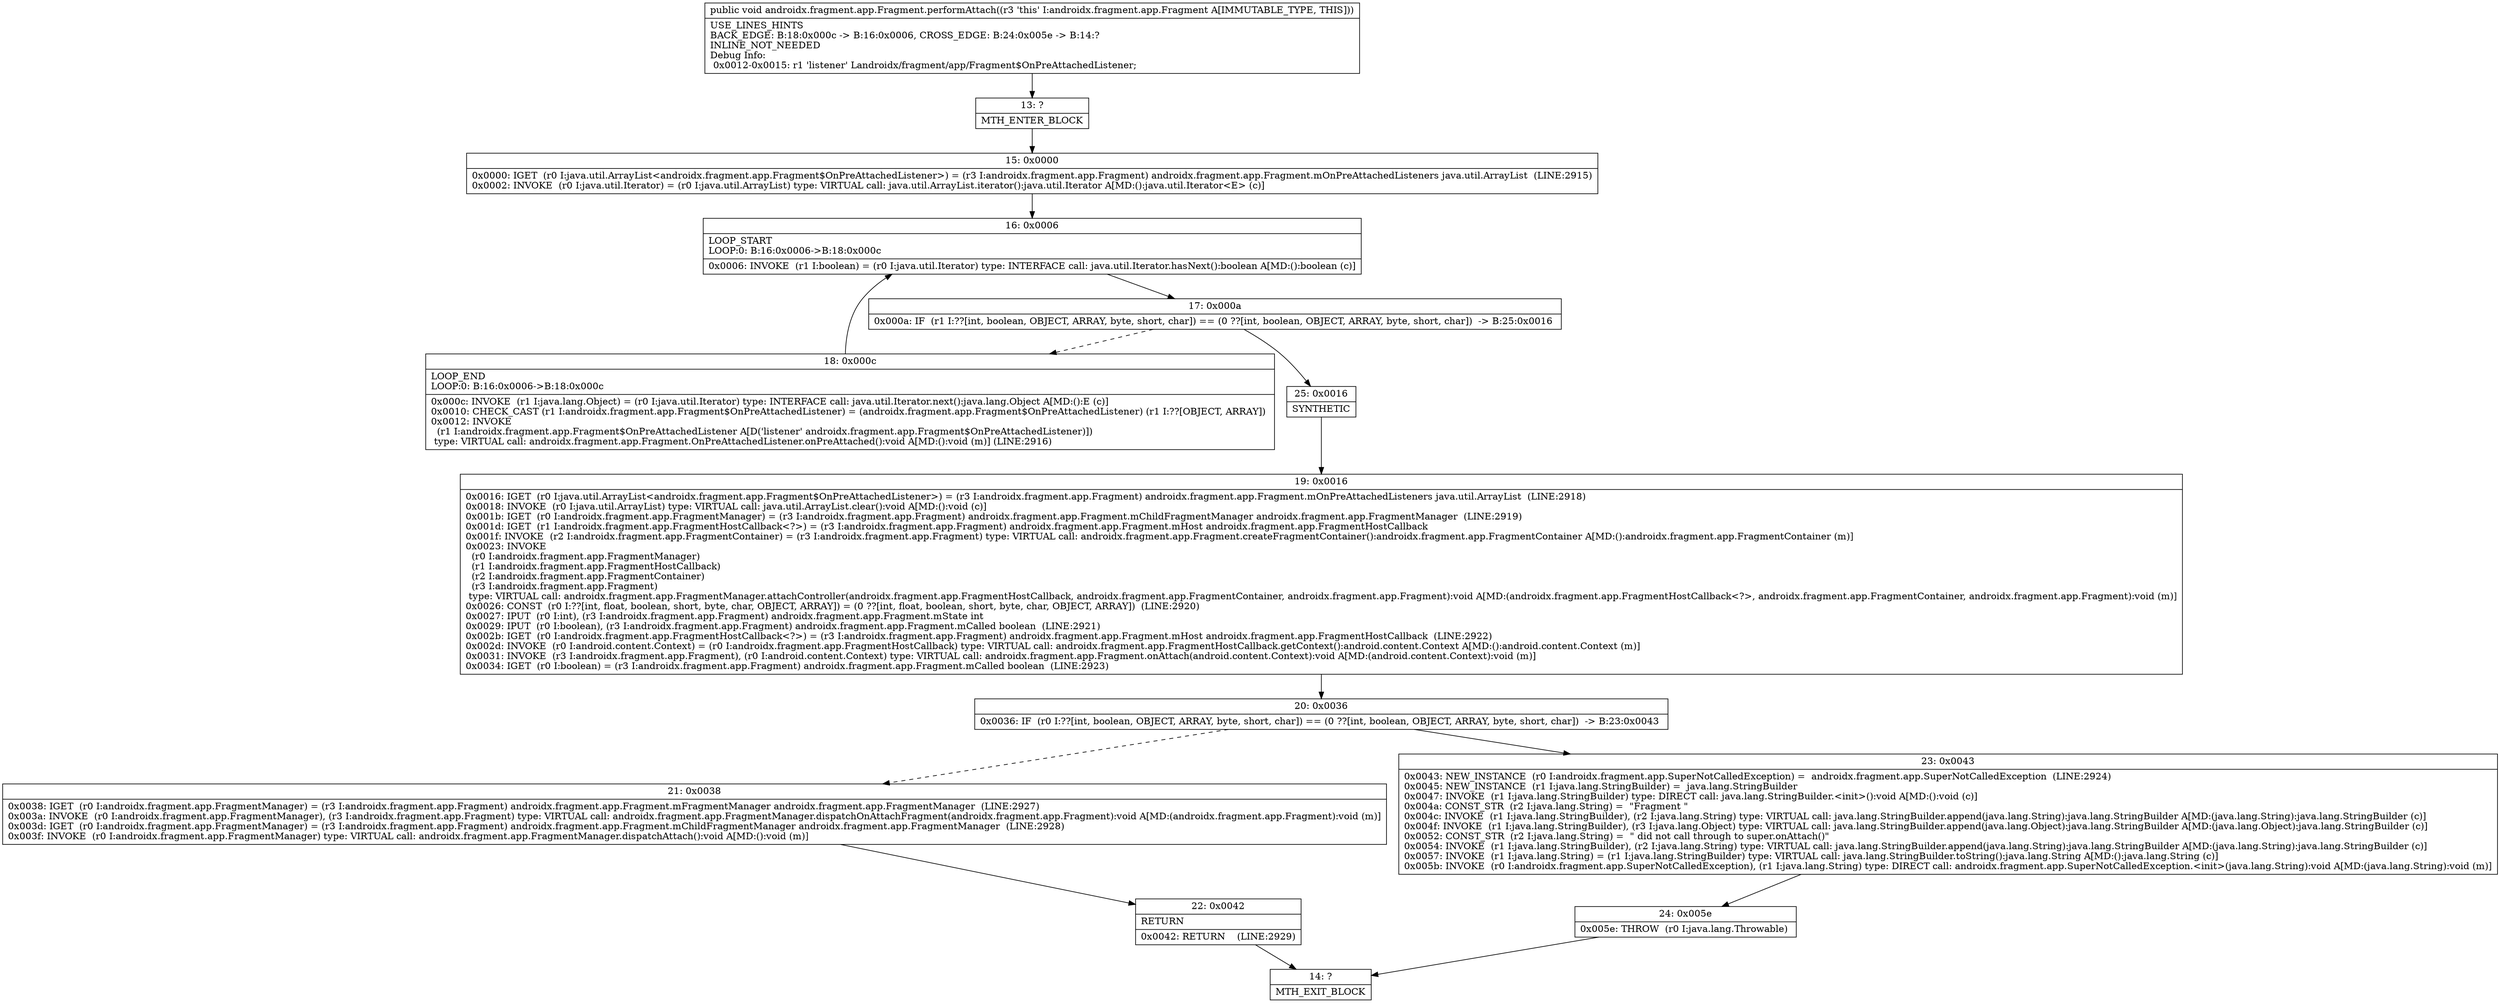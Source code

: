 digraph "CFG forandroidx.fragment.app.Fragment.performAttach()V" {
Node_13 [shape=record,label="{13\:\ ?|MTH_ENTER_BLOCK\l}"];
Node_15 [shape=record,label="{15\:\ 0x0000|0x0000: IGET  (r0 I:java.util.ArrayList\<androidx.fragment.app.Fragment$OnPreAttachedListener\>) = (r3 I:androidx.fragment.app.Fragment) androidx.fragment.app.Fragment.mOnPreAttachedListeners java.util.ArrayList  (LINE:2915)\l0x0002: INVOKE  (r0 I:java.util.Iterator) = (r0 I:java.util.ArrayList) type: VIRTUAL call: java.util.ArrayList.iterator():java.util.Iterator A[MD:():java.util.Iterator\<E\> (c)]\l}"];
Node_16 [shape=record,label="{16\:\ 0x0006|LOOP_START\lLOOP:0: B:16:0x0006\-\>B:18:0x000c\l|0x0006: INVOKE  (r1 I:boolean) = (r0 I:java.util.Iterator) type: INTERFACE call: java.util.Iterator.hasNext():boolean A[MD:():boolean (c)]\l}"];
Node_17 [shape=record,label="{17\:\ 0x000a|0x000a: IF  (r1 I:??[int, boolean, OBJECT, ARRAY, byte, short, char]) == (0 ??[int, boolean, OBJECT, ARRAY, byte, short, char])  \-\> B:25:0x0016 \l}"];
Node_18 [shape=record,label="{18\:\ 0x000c|LOOP_END\lLOOP:0: B:16:0x0006\-\>B:18:0x000c\l|0x000c: INVOKE  (r1 I:java.lang.Object) = (r0 I:java.util.Iterator) type: INTERFACE call: java.util.Iterator.next():java.lang.Object A[MD:():E (c)]\l0x0010: CHECK_CAST (r1 I:androidx.fragment.app.Fragment$OnPreAttachedListener) = (androidx.fragment.app.Fragment$OnPreAttachedListener) (r1 I:??[OBJECT, ARRAY]) \l0x0012: INVOKE  \l  (r1 I:androidx.fragment.app.Fragment$OnPreAttachedListener A[D('listener' androidx.fragment.app.Fragment$OnPreAttachedListener)])\l type: VIRTUAL call: androidx.fragment.app.Fragment.OnPreAttachedListener.onPreAttached():void A[MD:():void (m)] (LINE:2916)\l}"];
Node_25 [shape=record,label="{25\:\ 0x0016|SYNTHETIC\l}"];
Node_19 [shape=record,label="{19\:\ 0x0016|0x0016: IGET  (r0 I:java.util.ArrayList\<androidx.fragment.app.Fragment$OnPreAttachedListener\>) = (r3 I:androidx.fragment.app.Fragment) androidx.fragment.app.Fragment.mOnPreAttachedListeners java.util.ArrayList  (LINE:2918)\l0x0018: INVOKE  (r0 I:java.util.ArrayList) type: VIRTUAL call: java.util.ArrayList.clear():void A[MD:():void (c)]\l0x001b: IGET  (r0 I:androidx.fragment.app.FragmentManager) = (r3 I:androidx.fragment.app.Fragment) androidx.fragment.app.Fragment.mChildFragmentManager androidx.fragment.app.FragmentManager  (LINE:2919)\l0x001d: IGET  (r1 I:androidx.fragment.app.FragmentHostCallback\<?\>) = (r3 I:androidx.fragment.app.Fragment) androidx.fragment.app.Fragment.mHost androidx.fragment.app.FragmentHostCallback \l0x001f: INVOKE  (r2 I:androidx.fragment.app.FragmentContainer) = (r3 I:androidx.fragment.app.Fragment) type: VIRTUAL call: androidx.fragment.app.Fragment.createFragmentContainer():androidx.fragment.app.FragmentContainer A[MD:():androidx.fragment.app.FragmentContainer (m)]\l0x0023: INVOKE  \l  (r0 I:androidx.fragment.app.FragmentManager)\l  (r1 I:androidx.fragment.app.FragmentHostCallback)\l  (r2 I:androidx.fragment.app.FragmentContainer)\l  (r3 I:androidx.fragment.app.Fragment)\l type: VIRTUAL call: androidx.fragment.app.FragmentManager.attachController(androidx.fragment.app.FragmentHostCallback, androidx.fragment.app.FragmentContainer, androidx.fragment.app.Fragment):void A[MD:(androidx.fragment.app.FragmentHostCallback\<?\>, androidx.fragment.app.FragmentContainer, androidx.fragment.app.Fragment):void (m)]\l0x0026: CONST  (r0 I:??[int, float, boolean, short, byte, char, OBJECT, ARRAY]) = (0 ??[int, float, boolean, short, byte, char, OBJECT, ARRAY])  (LINE:2920)\l0x0027: IPUT  (r0 I:int), (r3 I:androidx.fragment.app.Fragment) androidx.fragment.app.Fragment.mState int \l0x0029: IPUT  (r0 I:boolean), (r3 I:androidx.fragment.app.Fragment) androidx.fragment.app.Fragment.mCalled boolean  (LINE:2921)\l0x002b: IGET  (r0 I:androidx.fragment.app.FragmentHostCallback\<?\>) = (r3 I:androidx.fragment.app.Fragment) androidx.fragment.app.Fragment.mHost androidx.fragment.app.FragmentHostCallback  (LINE:2922)\l0x002d: INVOKE  (r0 I:android.content.Context) = (r0 I:androidx.fragment.app.FragmentHostCallback) type: VIRTUAL call: androidx.fragment.app.FragmentHostCallback.getContext():android.content.Context A[MD:():android.content.Context (m)]\l0x0031: INVOKE  (r3 I:androidx.fragment.app.Fragment), (r0 I:android.content.Context) type: VIRTUAL call: androidx.fragment.app.Fragment.onAttach(android.content.Context):void A[MD:(android.content.Context):void (m)]\l0x0034: IGET  (r0 I:boolean) = (r3 I:androidx.fragment.app.Fragment) androidx.fragment.app.Fragment.mCalled boolean  (LINE:2923)\l}"];
Node_20 [shape=record,label="{20\:\ 0x0036|0x0036: IF  (r0 I:??[int, boolean, OBJECT, ARRAY, byte, short, char]) == (0 ??[int, boolean, OBJECT, ARRAY, byte, short, char])  \-\> B:23:0x0043 \l}"];
Node_21 [shape=record,label="{21\:\ 0x0038|0x0038: IGET  (r0 I:androidx.fragment.app.FragmentManager) = (r3 I:androidx.fragment.app.Fragment) androidx.fragment.app.Fragment.mFragmentManager androidx.fragment.app.FragmentManager  (LINE:2927)\l0x003a: INVOKE  (r0 I:androidx.fragment.app.FragmentManager), (r3 I:androidx.fragment.app.Fragment) type: VIRTUAL call: androidx.fragment.app.FragmentManager.dispatchOnAttachFragment(androidx.fragment.app.Fragment):void A[MD:(androidx.fragment.app.Fragment):void (m)]\l0x003d: IGET  (r0 I:androidx.fragment.app.FragmentManager) = (r3 I:androidx.fragment.app.Fragment) androidx.fragment.app.Fragment.mChildFragmentManager androidx.fragment.app.FragmentManager  (LINE:2928)\l0x003f: INVOKE  (r0 I:androidx.fragment.app.FragmentManager) type: VIRTUAL call: androidx.fragment.app.FragmentManager.dispatchAttach():void A[MD:():void (m)]\l}"];
Node_22 [shape=record,label="{22\:\ 0x0042|RETURN\l|0x0042: RETURN    (LINE:2929)\l}"];
Node_14 [shape=record,label="{14\:\ ?|MTH_EXIT_BLOCK\l}"];
Node_23 [shape=record,label="{23\:\ 0x0043|0x0043: NEW_INSTANCE  (r0 I:androidx.fragment.app.SuperNotCalledException) =  androidx.fragment.app.SuperNotCalledException  (LINE:2924)\l0x0045: NEW_INSTANCE  (r1 I:java.lang.StringBuilder) =  java.lang.StringBuilder \l0x0047: INVOKE  (r1 I:java.lang.StringBuilder) type: DIRECT call: java.lang.StringBuilder.\<init\>():void A[MD:():void (c)]\l0x004a: CONST_STR  (r2 I:java.lang.String) =  \"Fragment \" \l0x004c: INVOKE  (r1 I:java.lang.StringBuilder), (r2 I:java.lang.String) type: VIRTUAL call: java.lang.StringBuilder.append(java.lang.String):java.lang.StringBuilder A[MD:(java.lang.String):java.lang.StringBuilder (c)]\l0x004f: INVOKE  (r1 I:java.lang.StringBuilder), (r3 I:java.lang.Object) type: VIRTUAL call: java.lang.StringBuilder.append(java.lang.Object):java.lang.StringBuilder A[MD:(java.lang.Object):java.lang.StringBuilder (c)]\l0x0052: CONST_STR  (r2 I:java.lang.String) =  \" did not call through to super.onAttach()\" \l0x0054: INVOKE  (r1 I:java.lang.StringBuilder), (r2 I:java.lang.String) type: VIRTUAL call: java.lang.StringBuilder.append(java.lang.String):java.lang.StringBuilder A[MD:(java.lang.String):java.lang.StringBuilder (c)]\l0x0057: INVOKE  (r1 I:java.lang.String) = (r1 I:java.lang.StringBuilder) type: VIRTUAL call: java.lang.StringBuilder.toString():java.lang.String A[MD:():java.lang.String (c)]\l0x005b: INVOKE  (r0 I:androidx.fragment.app.SuperNotCalledException), (r1 I:java.lang.String) type: DIRECT call: androidx.fragment.app.SuperNotCalledException.\<init\>(java.lang.String):void A[MD:(java.lang.String):void (m)]\l}"];
Node_24 [shape=record,label="{24\:\ 0x005e|0x005e: THROW  (r0 I:java.lang.Throwable) \l}"];
MethodNode[shape=record,label="{public void androidx.fragment.app.Fragment.performAttach((r3 'this' I:androidx.fragment.app.Fragment A[IMMUTABLE_TYPE, THIS]))  | USE_LINES_HINTS\lBACK_EDGE: B:18:0x000c \-\> B:16:0x0006, CROSS_EDGE: B:24:0x005e \-\> B:14:?\lINLINE_NOT_NEEDED\lDebug Info:\l  0x0012\-0x0015: r1 'listener' Landroidx\/fragment\/app\/Fragment$OnPreAttachedListener;\l}"];
MethodNode -> Node_13;Node_13 -> Node_15;
Node_15 -> Node_16;
Node_16 -> Node_17;
Node_17 -> Node_18[style=dashed];
Node_17 -> Node_25;
Node_18 -> Node_16;
Node_25 -> Node_19;
Node_19 -> Node_20;
Node_20 -> Node_21[style=dashed];
Node_20 -> Node_23;
Node_21 -> Node_22;
Node_22 -> Node_14;
Node_23 -> Node_24;
Node_24 -> Node_14;
}

